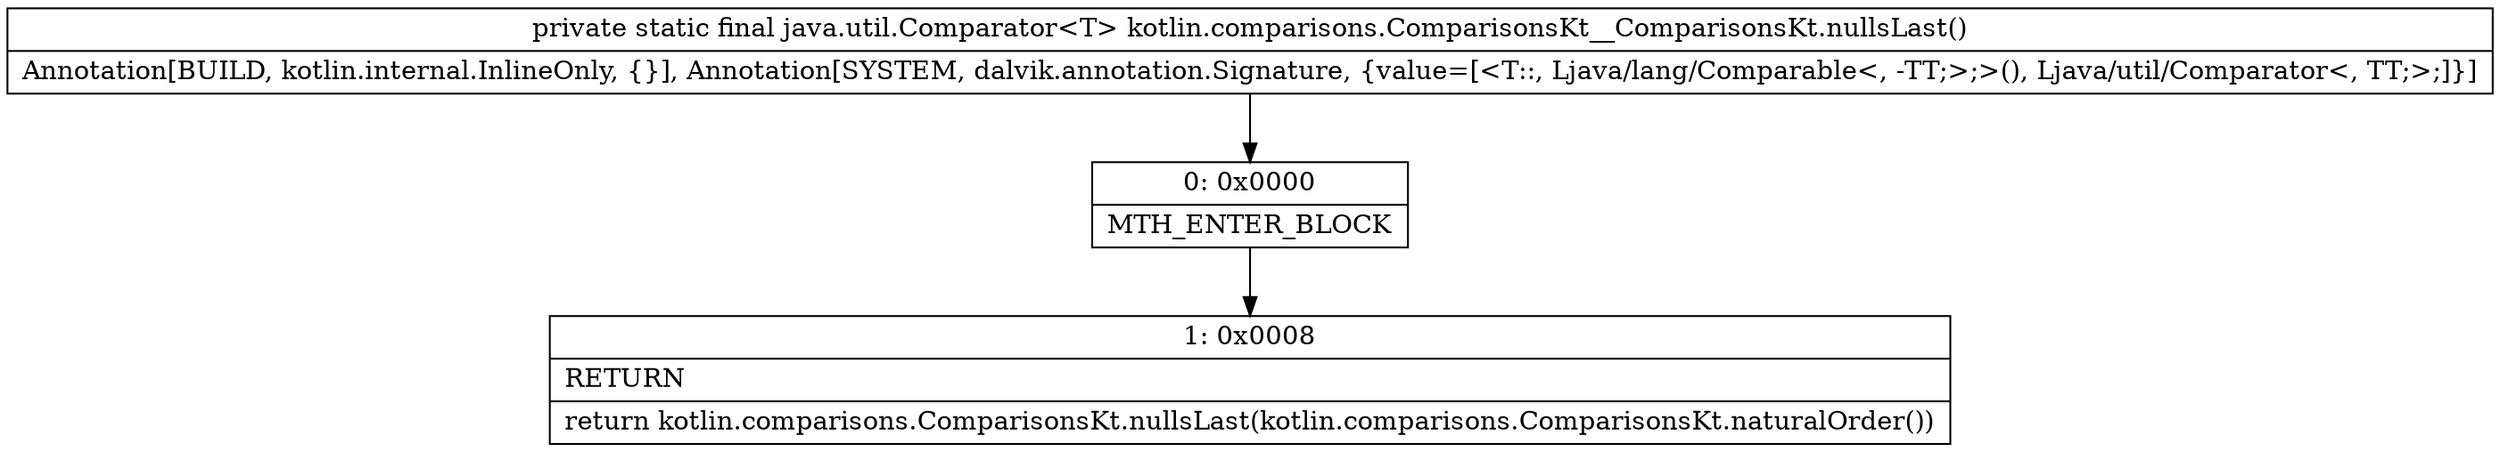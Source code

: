 digraph "CFG forkotlin.comparisons.ComparisonsKt__ComparisonsKt.nullsLast()Ljava\/util\/Comparator;" {
Node_0 [shape=record,label="{0\:\ 0x0000|MTH_ENTER_BLOCK\l}"];
Node_1 [shape=record,label="{1\:\ 0x0008|RETURN\l|return kotlin.comparisons.ComparisonsKt.nullsLast(kotlin.comparisons.ComparisonsKt.naturalOrder())\l}"];
MethodNode[shape=record,label="{private static final java.util.Comparator\<T\> kotlin.comparisons.ComparisonsKt__ComparisonsKt.nullsLast()  | Annotation[BUILD, kotlin.internal.InlineOnly, \{\}], Annotation[SYSTEM, dalvik.annotation.Signature, \{value=[\<T::, Ljava\/lang\/Comparable\<, \-TT;\>;\>(), Ljava\/util\/Comparator\<, TT;\>;]\}]\l}"];
MethodNode -> Node_0;
Node_0 -> Node_1;
}

